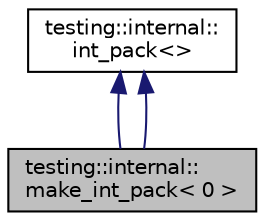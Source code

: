 digraph "testing::internal::make_int_pack&lt; 0 &gt;"
{
 // LATEX_PDF_SIZE
  edge [fontname="Helvetica",fontsize="10",labelfontname="Helvetica",labelfontsize="10"];
  node [fontname="Helvetica",fontsize="10",shape=record];
  Node1 [label="testing::internal::\lmake_int_pack\< 0 \>",height=0.2,width=0.4,color="black", fillcolor="grey75", style="filled", fontcolor="black",tooltip=" "];
  Node2 -> Node1 [dir="back",color="midnightblue",fontsize="10",style="solid",fontname="Helvetica"];
  Node2 [label="testing::internal::\lint_pack\<\>",height=0.2,width=0.4,color="black", fillcolor="white", style="filled",URL="$structtesting_1_1internal_1_1int__pack.html",tooltip=" "];
  Node2 -> Node1 [dir="back",color="midnightblue",fontsize="10",style="solid",fontname="Helvetica"];
}
